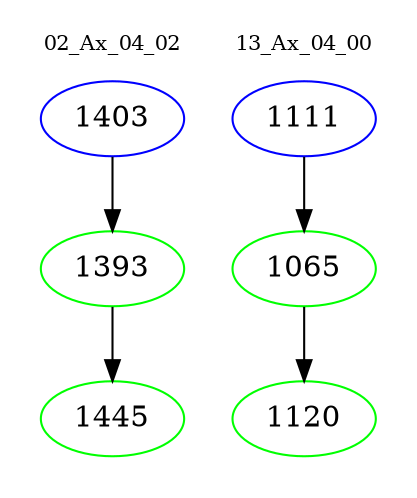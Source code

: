 digraph{
subgraph cluster_0 {
color = white
label = "02_Ax_04_02";
fontsize=10;
T0_1403 [label="1403", color="blue"]
T0_1403 -> T0_1393 [color="black"]
T0_1393 [label="1393", color="green"]
T0_1393 -> T0_1445 [color="black"]
T0_1445 [label="1445", color="green"]
}
subgraph cluster_1 {
color = white
label = "13_Ax_04_00";
fontsize=10;
T1_1111 [label="1111", color="blue"]
T1_1111 -> T1_1065 [color="black"]
T1_1065 [label="1065", color="green"]
T1_1065 -> T1_1120 [color="black"]
T1_1120 [label="1120", color="green"]
}
}
